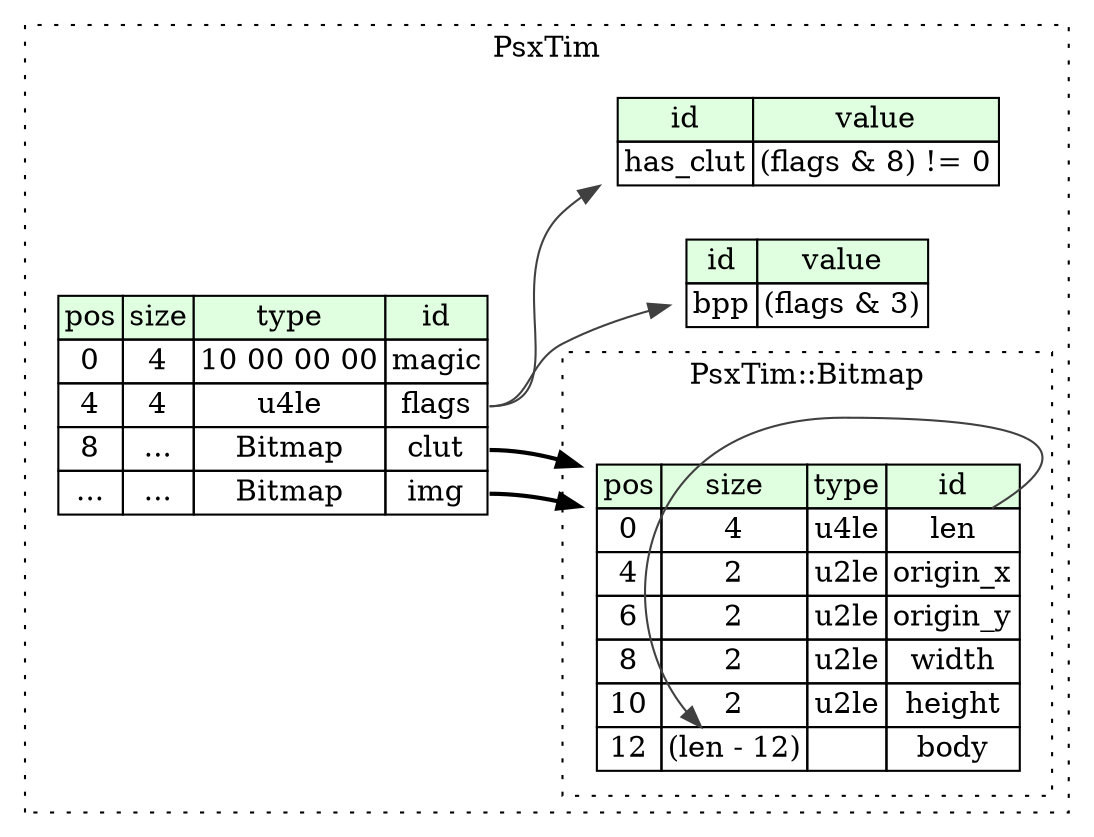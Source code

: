 digraph {
	rankdir=LR;
	node [shape=plaintext];
	subgraph cluster__psx_tim {
		label="PsxTim";
		graph[style=dotted];

		psx_tim__seq [label=<<TABLE BORDER="0" CELLBORDER="1" CELLSPACING="0">
			<TR><TD BGCOLOR="#E0FFE0">pos</TD><TD BGCOLOR="#E0FFE0">size</TD><TD BGCOLOR="#E0FFE0">type</TD><TD BGCOLOR="#E0FFE0">id</TD></TR>
			<TR><TD PORT="magic_pos">0</TD><TD PORT="magic_size">4</TD><TD>10 00 00 00</TD><TD PORT="magic_type">magic</TD></TR>
			<TR><TD PORT="flags_pos">4</TD><TD PORT="flags_size">4</TD><TD>u4le</TD><TD PORT="flags_type">flags</TD></TR>
			<TR><TD PORT="clut_pos">8</TD><TD PORT="clut_size">...</TD><TD>Bitmap</TD><TD PORT="clut_type">clut</TD></TR>
			<TR><TD PORT="img_pos">...</TD><TD PORT="img_size">...</TD><TD>Bitmap</TD><TD PORT="img_type">img</TD></TR>
		</TABLE>>];
		psx_tim__inst__has_clut [label=<<TABLE BORDER="0" CELLBORDER="1" CELLSPACING="0">
			<TR><TD BGCOLOR="#E0FFE0">id</TD><TD BGCOLOR="#E0FFE0">value</TD></TR>
			<TR><TD>has_clut</TD><TD>(flags &amp; 8) != 0</TD></TR>
		</TABLE>>];
		psx_tim__inst__bpp [label=<<TABLE BORDER="0" CELLBORDER="1" CELLSPACING="0">
			<TR><TD BGCOLOR="#E0FFE0">id</TD><TD BGCOLOR="#E0FFE0">value</TD></TR>
			<TR><TD>bpp</TD><TD>(flags &amp; 3)</TD></TR>
		</TABLE>>];
		subgraph cluster__bitmap {
			label="PsxTim::Bitmap";
			graph[style=dotted];

			bitmap__seq [label=<<TABLE BORDER="0" CELLBORDER="1" CELLSPACING="0">
				<TR><TD BGCOLOR="#E0FFE0">pos</TD><TD BGCOLOR="#E0FFE0">size</TD><TD BGCOLOR="#E0FFE0">type</TD><TD BGCOLOR="#E0FFE0">id</TD></TR>
				<TR><TD PORT="len_pos">0</TD><TD PORT="len_size">4</TD><TD>u4le</TD><TD PORT="len_type">len</TD></TR>
				<TR><TD PORT="origin_x_pos">4</TD><TD PORT="origin_x_size">2</TD><TD>u2le</TD><TD PORT="origin_x_type">origin_x</TD></TR>
				<TR><TD PORT="origin_y_pos">6</TD><TD PORT="origin_y_size">2</TD><TD>u2le</TD><TD PORT="origin_y_type">origin_y</TD></TR>
				<TR><TD PORT="width_pos">8</TD><TD PORT="width_size">2</TD><TD>u2le</TD><TD PORT="width_type">width</TD></TR>
				<TR><TD PORT="height_pos">10</TD><TD PORT="height_size">2</TD><TD>u2le</TD><TD PORT="height_type">height</TD></TR>
				<TR><TD PORT="body_pos">12</TD><TD PORT="body_size">(len - 12)</TD><TD></TD><TD PORT="body_type">body</TD></TR>
			</TABLE>>];
		}
	}
	psx_tim__seq:clut_type -> bitmap__seq [style=bold];
	psx_tim__seq:img_type -> bitmap__seq [style=bold];
	psx_tim__seq:flags_type -> psx_tim__inst__has_clut [color="#404040"];
	psx_tim__seq:flags_type -> psx_tim__inst__bpp [color="#404040"];
	bitmap__seq:len_type -> bitmap__seq:body_size [color="#404040"];
}
